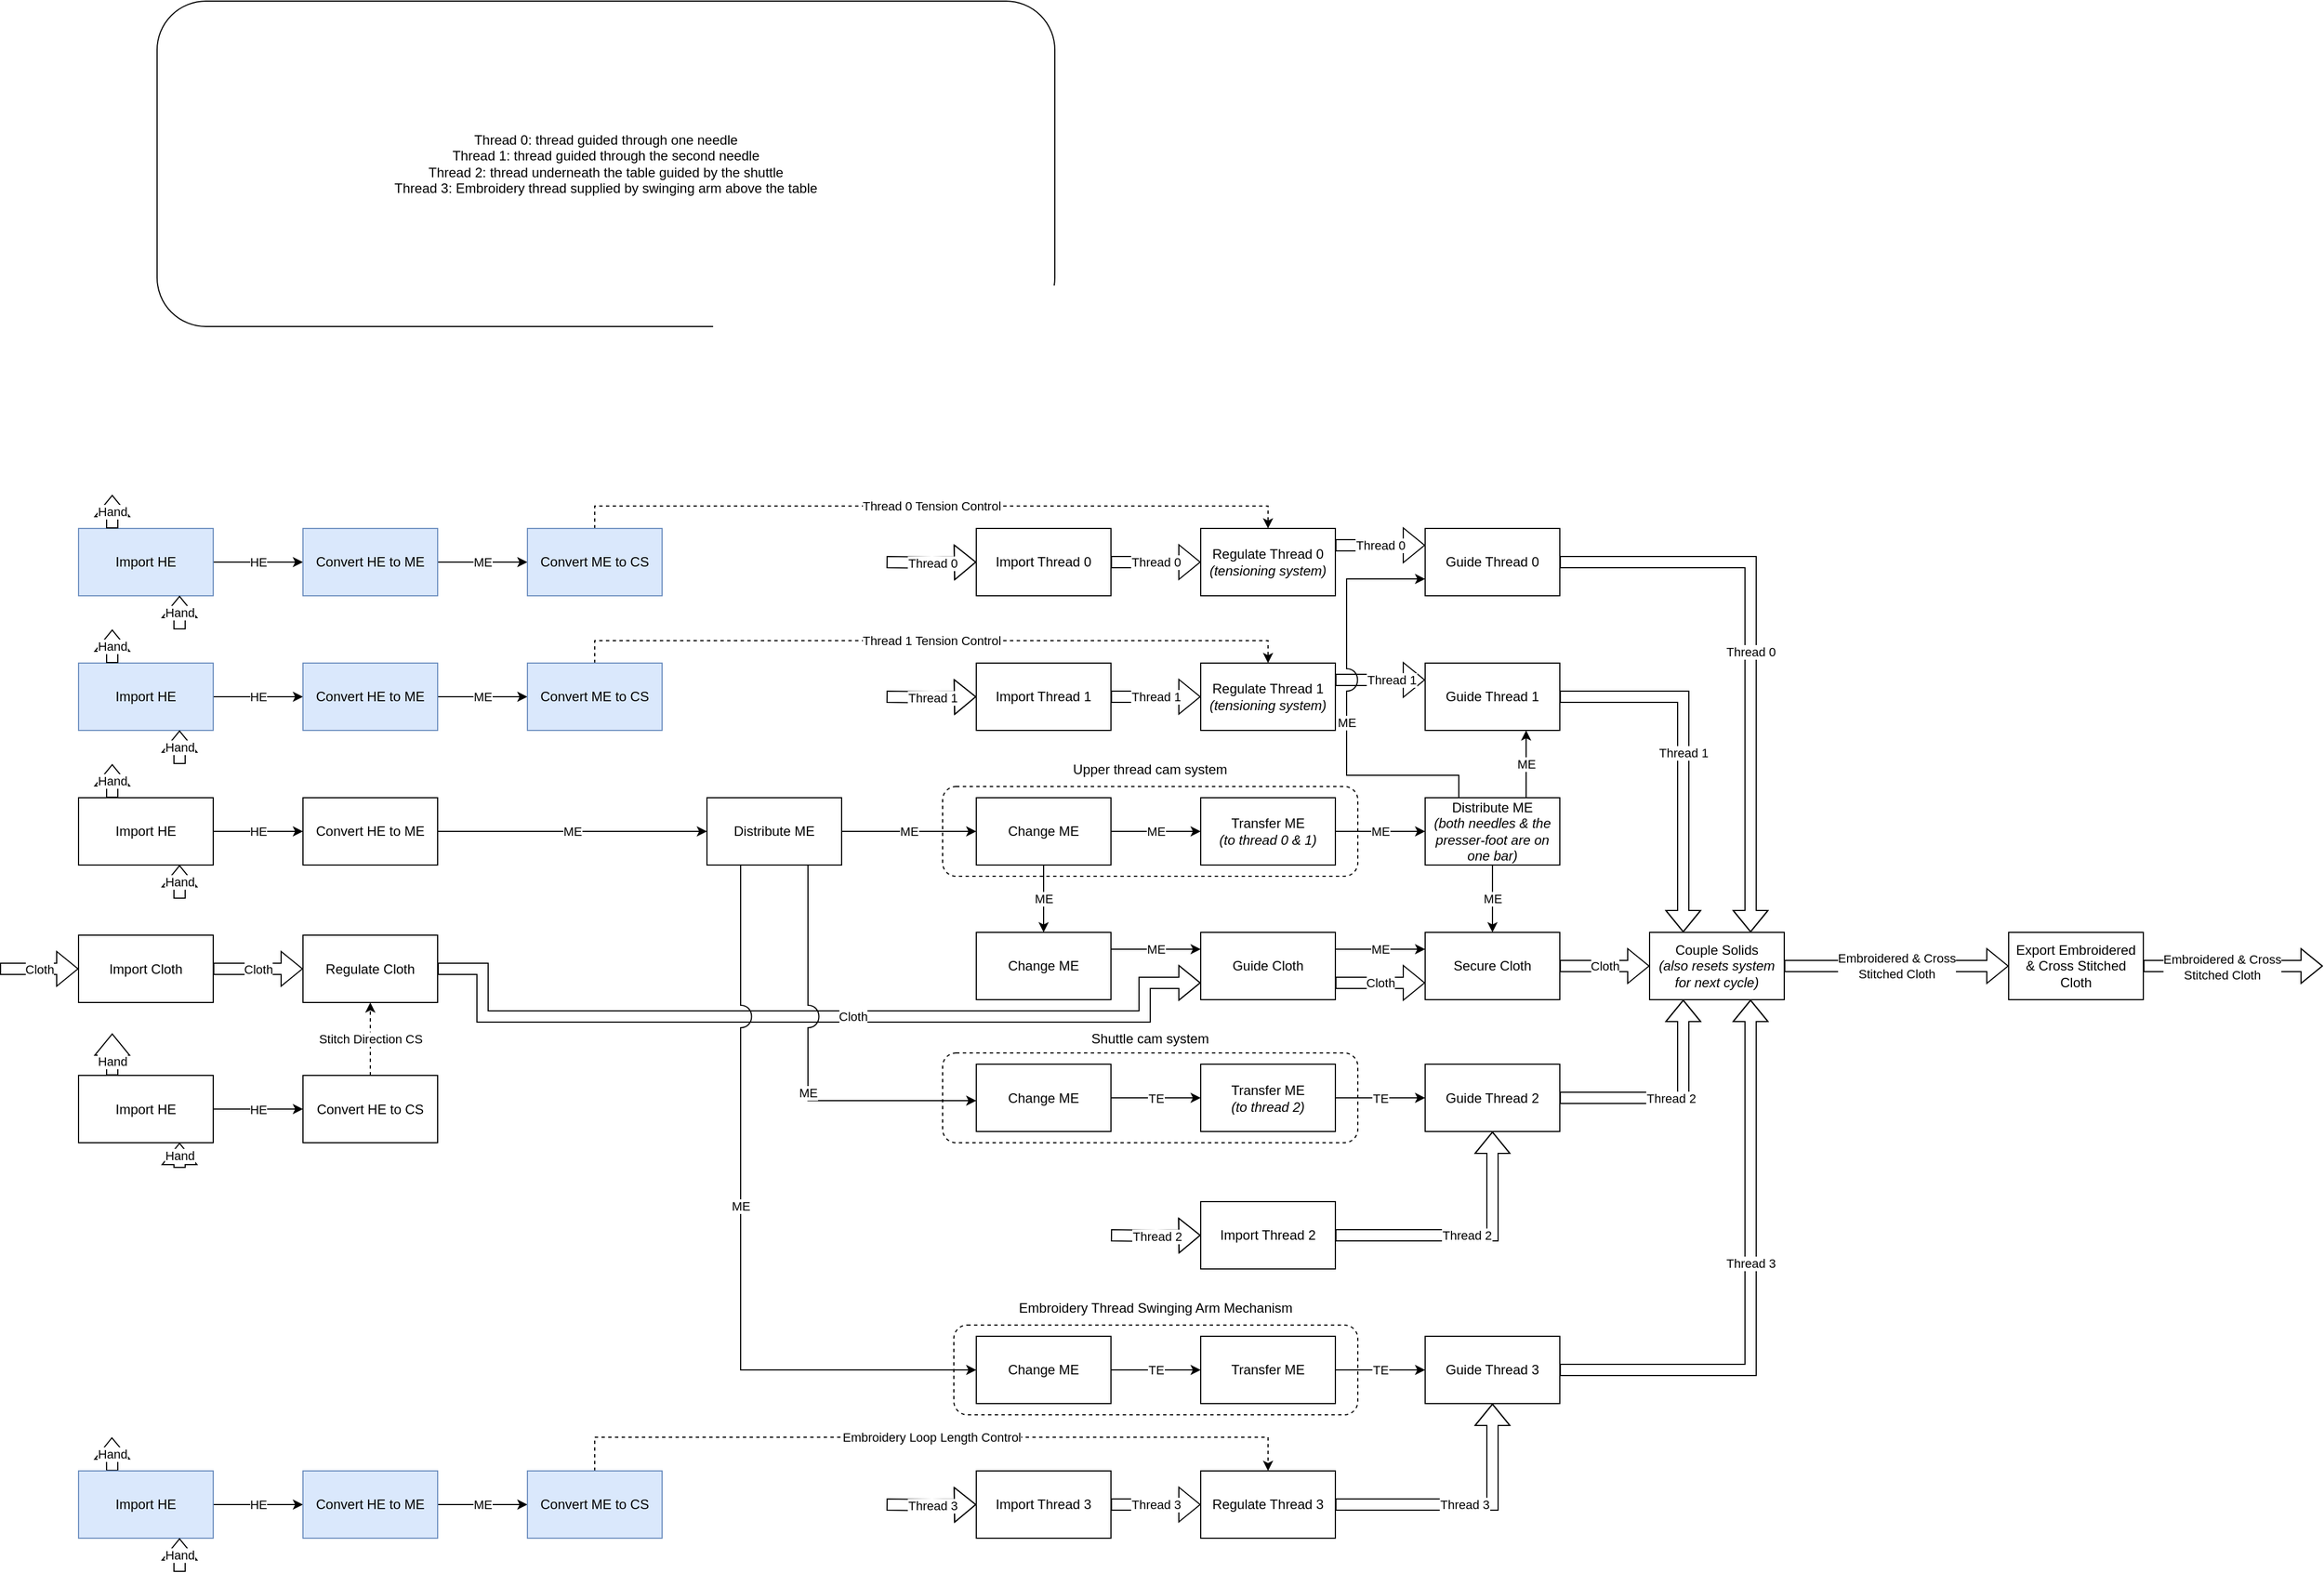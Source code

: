 <mxfile version="20.8.16" type="device"><diagram id="EoENUq4wrzYooiTneL-j" name="Page-1"><mxGraphModel dx="1295" dy="1618" grid="1" gridSize="10" guides="1" tooltips="1" connect="1" arrows="1" fold="1" page="1" pageScale="1" pageWidth="1100" pageHeight="850" math="0" shadow="0"><root><mxCell id="0"/><mxCell id="1" parent="0"/><mxCell id="uQDp82tyfp8H7mD4f5vI-2" value="" style="rounded=1;whiteSpace=wrap;html=1;dashed=1;" parent="1" vertex="1"><mxGeometry x="860" y="740" width="360" height="80" as="geometry"/></mxCell><mxCell id="8rR8_H1PTbxgx_ZoCRub-2" value="" style="rounded=1;whiteSpace=wrap;html=1;dashed=1;" parent="1" vertex="1"><mxGeometry x="850" y="260" width="370" height="80" as="geometry"/></mxCell><mxCell id="8rR8_H1PTbxgx_ZoCRub-3" value="" style="rounded=1;whiteSpace=wrap;html=1;dashed=1;" parent="1" vertex="1"><mxGeometry x="850" y="497.5" width="370" height="80" as="geometry"/></mxCell><mxCell id="8rR8_H1PTbxgx_ZoCRub-4" value="Thread 2" style="edgeStyle=orthogonalEdgeStyle;rounded=0;orthogonalLoop=1;jettySize=auto;html=1;exitX=1;exitY=0.5;exitDx=0;exitDy=0;entryX=0.5;entryY=1;entryDx=0;entryDy=0;shape=flexArrow;" parent="1" source="8rR8_H1PTbxgx_ZoCRub-5" target="8rR8_H1PTbxgx_ZoCRub-46" edge="1"><mxGeometry x="0.006" relative="1" as="geometry"><Array as="points"><mxPoint x="1340" y="660"/></Array><mxPoint as="offset"/></mxGeometry></mxCell><mxCell id="8rR8_H1PTbxgx_ZoCRub-5" value="Import Thread 2" style="rounded=0;whiteSpace=wrap;html=1;" parent="1" vertex="1"><mxGeometry x="1080" y="630" width="120" height="60" as="geometry"/></mxCell><mxCell id="8rR8_H1PTbxgx_ZoCRub-7" value="Import Thread 3" style="rounded=0;whiteSpace=wrap;html=1;" parent="1" vertex="1"><mxGeometry x="880" y="870" width="120" height="60" as="geometry"/></mxCell><mxCell id="8rR8_H1PTbxgx_ZoCRub-8" value="Import Cloth" style="rounded=0;whiteSpace=wrap;html=1;" parent="1" vertex="1"><mxGeometry x="80" y="392.5" width="120" height="60" as="geometry"/></mxCell><mxCell id="8rR8_H1PTbxgx_ZoCRub-9" value="HE" style="edgeStyle=orthogonalEdgeStyle;rounded=0;orthogonalLoop=1;jettySize=auto;html=1;exitX=1;exitY=0.5;exitDx=0;exitDy=0;entryX=0;entryY=0.5;entryDx=0;entryDy=0;" parent="1" source="8rR8_H1PTbxgx_ZoCRub-10" target="8rR8_H1PTbxgx_ZoCRub-12" edge="1"><mxGeometry relative="1" as="geometry"/></mxCell><mxCell id="8rR8_H1PTbxgx_ZoCRub-10" value="Import HE" style="rounded=0;whiteSpace=wrap;html=1;" parent="1" vertex="1"><mxGeometry x="80" y="270" width="120" height="60" as="geometry"/></mxCell><mxCell id="8rR8_H1PTbxgx_ZoCRub-11" value="ME" style="edgeStyle=orthogonalEdgeStyle;rounded=0;orthogonalLoop=1;jettySize=auto;html=1;" parent="1" source="8rR8_H1PTbxgx_ZoCRub-12" target="8rR8_H1PTbxgx_ZoCRub-16" edge="1"><mxGeometry relative="1" as="geometry"/></mxCell><mxCell id="8rR8_H1PTbxgx_ZoCRub-12" value="Convert HE to ME" style="rounded=0;whiteSpace=wrap;html=1;" parent="1" vertex="1"><mxGeometry x="280" y="270" width="120" height="60" as="geometry"/></mxCell><mxCell id="8rR8_H1PTbxgx_ZoCRub-13" value="ME" style="edgeStyle=orthogonalEdgeStyle;rounded=0;orthogonalLoop=1;jettySize=auto;html=1;" parent="1" source="8rR8_H1PTbxgx_ZoCRub-16" target="8rR8_H1PTbxgx_ZoCRub-19" edge="1"><mxGeometry relative="1" as="geometry"/></mxCell><mxCell id="8rR8_H1PTbxgx_ZoCRub-16" value="Distribute ME" style="rounded=0;whiteSpace=wrap;html=1;" parent="1" vertex="1"><mxGeometry x="640" y="270" width="120" height="60" as="geometry"/></mxCell><mxCell id="8rR8_H1PTbxgx_ZoCRub-18" value="ME" style="edgeStyle=orthogonalEdgeStyle;rounded=0;orthogonalLoop=1;jettySize=auto;html=1;exitX=0.5;exitY=1;exitDx=0;exitDy=0;entryX=0.5;entryY=0;entryDx=0;entryDy=0;" parent="1" source="8rR8_H1PTbxgx_ZoCRub-19" target="8rR8_H1PTbxgx_ZoCRub-48" edge="1"><mxGeometry relative="1" as="geometry"/></mxCell><mxCell id="8rR8_H1PTbxgx_ZoCRub-19" value="Change ME" style="rounded=0;whiteSpace=wrap;html=1;" parent="1" vertex="1"><mxGeometry x="880" y="270" width="120" height="60" as="geometry"/></mxCell><mxCell id="8rR8_H1PTbxgx_ZoCRub-20" value="ME" style="edgeStyle=orthogonalEdgeStyle;rounded=0;orthogonalLoop=1;jettySize=auto;html=1;exitX=1;exitY=0.5;exitDx=0;exitDy=0;" parent="1" source="8rR8_H1PTbxgx_ZoCRub-19" target="8rR8_H1PTbxgx_ZoCRub-23" edge="1"><mxGeometry relative="1" as="geometry"><mxPoint x="1000" y="300" as="sourcePoint"/></mxGeometry></mxCell><mxCell id="8rR8_H1PTbxgx_ZoCRub-22" value="Upper thread cam system" style="text;html=1;strokeColor=none;fillColor=none;align=center;verticalAlign=middle;whiteSpace=wrap;rounded=0;" parent="1" vertex="1"><mxGeometry x="870" y="230" width="330" height="30" as="geometry"/></mxCell><mxCell id="HKwDFXNQwmAZuAPJObhY-2" value="ME" style="edgeStyle=orthogonalEdgeStyle;rounded=0;orthogonalLoop=1;jettySize=auto;html=1;exitX=1;exitY=0.5;exitDx=0;exitDy=0;entryX=0;entryY=0.5;entryDx=0;entryDy=0;" parent="1" source="8rR8_H1PTbxgx_ZoCRub-23" target="HKwDFXNQwmAZuAPJObhY-1" edge="1"><mxGeometry relative="1" as="geometry"/></mxCell><mxCell id="8rR8_H1PTbxgx_ZoCRub-23" value="Transfer ME&lt;br&gt;&lt;i&gt;(to thread 0 &amp;amp; 1)&lt;/i&gt;" style="rounded=0;whiteSpace=wrap;html=1;" parent="1" vertex="1"><mxGeometry x="1080" y="270" width="120" height="60" as="geometry"/></mxCell><mxCell id="8rR8_H1PTbxgx_ZoCRub-24" value="Regulate Thread 1&lt;br&gt;&lt;i&gt;(tensioning system)&lt;/i&gt;" style="rounded=0;whiteSpace=wrap;html=1;" parent="1" vertex="1"><mxGeometry x="1080" y="150" width="120" height="60" as="geometry"/></mxCell><mxCell id="8rR8_H1PTbxgx_ZoCRub-25" value="&lt;span style=&quot;color: rgb(0, 0, 0); font-family: Helvetica; font-size: 11px; font-style: normal; font-variant-ligatures: normal; font-variant-caps: normal; font-weight: 400; letter-spacing: normal; orphans: 2; text-align: center; text-indent: 0px; text-transform: none; widows: 2; word-spacing: 0px; -webkit-text-stroke-width: 0px; background-color: rgb(255, 255, 255); text-decoration-thickness: initial; text-decoration-style: initial; text-decoration-color: initial; float: none; display: inline !important;&quot;&gt;Thread 1&lt;/span&gt;" style="edgeStyle=orthogonalEdgeStyle;shape=flexArrow;rounded=0;orthogonalLoop=1;jettySize=auto;html=1;exitX=1;exitY=0.5;exitDx=0;exitDy=0;" parent="1" source="8rR8_H1PTbxgx_ZoCRub-28" target="8rR8_H1PTbxgx_ZoCRub-24" edge="1"><mxGeometry relative="1" as="geometry"><mxPoint as="offset"/><mxPoint x="1200" y="180" as="sourcePoint"/></mxGeometry></mxCell><mxCell id="8rR8_H1PTbxgx_ZoCRub-28" value="Import Thread 1" style="rounded=0;whiteSpace=wrap;html=1;" parent="1" vertex="1"><mxGeometry x="880" y="150" width="120" height="60" as="geometry"/></mxCell><mxCell id="8rR8_H1PTbxgx_ZoCRub-32" value="Hand" style="shape=flexArrow;endArrow=classic;html=1;rounded=0;entryX=0.75;entryY=1;entryDx=0;entryDy=0;" parent="1" target="8rR8_H1PTbxgx_ZoCRub-10" edge="1"><mxGeometry width="50" height="50" relative="1" as="geometry"><mxPoint x="170" y="360" as="sourcePoint"/><mxPoint x="160" y="410" as="targetPoint"/></mxGeometry></mxCell><mxCell id="8rR8_H1PTbxgx_ZoCRub-33" value="Hand" style="shape=flexArrow;endArrow=classic;html=1;rounded=0;exitX=0.25;exitY=0;exitDx=0;exitDy=0;" parent="1" source="8rR8_H1PTbxgx_ZoCRub-10" edge="1"><mxGeometry width="50" height="50" relative="1" as="geometry"><mxPoint x="130" y="230" as="sourcePoint"/><mxPoint x="110" y="240" as="targetPoint"/></mxGeometry></mxCell><mxCell id="8rR8_H1PTbxgx_ZoCRub-36" value="Thread 1 Tension Control" style="endArrow=classic;html=1;rounded=0;entryX=0.5;entryY=0;entryDx=0;entryDy=0;dashed=1;exitX=0.5;exitY=0;exitDx=0;exitDy=0;" parent="1" source="IVZGtvMJ-v_gxywqJYMV-8" target="8rR8_H1PTbxgx_ZoCRub-24" edge="1"><mxGeometry width="50" height="50" relative="1" as="geometry"><mxPoint x="840" y="130" as="sourcePoint"/><mxPoint x="790" y="90" as="targetPoint"/><Array as="points"><mxPoint x="540" y="130"/><mxPoint x="1140" y="130"/></Array></mxGeometry></mxCell><mxCell id="8rR8_H1PTbxgx_ZoCRub-39" value="Change ME" style="rounded=0;whiteSpace=wrap;html=1;" parent="1" vertex="1"><mxGeometry x="880" y="507.5" width="120" height="60" as="geometry"/></mxCell><mxCell id="8rR8_H1PTbxgx_ZoCRub-40" value="TE" style="edgeStyle=orthogonalEdgeStyle;rounded=0;orthogonalLoop=1;jettySize=auto;html=1;exitX=1;exitY=0.5;exitDx=0;exitDy=0;" parent="1" source="8rR8_H1PTbxgx_ZoCRub-39" target="8rR8_H1PTbxgx_ZoCRub-43" edge="1"><mxGeometry relative="1" as="geometry"><mxPoint x="1000" y="540" as="sourcePoint"/></mxGeometry></mxCell><mxCell id="8rR8_H1PTbxgx_ZoCRub-42" value="TE" style="edgeStyle=orthogonalEdgeStyle;rounded=0;orthogonalLoop=1;jettySize=auto;html=1;exitX=1;exitY=0.5;exitDx=0;exitDy=0;entryX=0;entryY=0.5;entryDx=0;entryDy=0;" parent="1" source="8rR8_H1PTbxgx_ZoCRub-43" target="8rR8_H1PTbxgx_ZoCRub-46" edge="1"><mxGeometry relative="1" as="geometry"/></mxCell><mxCell id="8rR8_H1PTbxgx_ZoCRub-43" value="Transfer ME&lt;br&gt;&lt;i&gt;(to thread 2)&lt;/i&gt;" style="rounded=0;whiteSpace=wrap;html=1;" parent="1" vertex="1"><mxGeometry x="1080" y="507.5" width="120" height="60" as="geometry"/></mxCell><mxCell id="8rR8_H1PTbxgx_ZoCRub-44" value="Shuttle cam system" style="text;html=1;strokeColor=none;fillColor=none;align=center;verticalAlign=middle;whiteSpace=wrap;rounded=0;" parent="1" vertex="1"><mxGeometry x="870" y="470" width="330" height="30" as="geometry"/></mxCell><mxCell id="8rR8_H1PTbxgx_ZoCRub-45" value="Thread 2" style="edgeStyle=orthogonalEdgeStyle;shape=flexArrow;rounded=0;orthogonalLoop=1;jettySize=auto;html=1;entryX=0.25;entryY=1;entryDx=0;entryDy=0;exitX=1;exitY=0.5;exitDx=0;exitDy=0;" parent="1" source="8rR8_H1PTbxgx_ZoCRub-46" target="8rR8_H1PTbxgx_ZoCRub-71" edge="1"><mxGeometry relative="1" as="geometry"><mxPoint x="1510" y="510" as="sourcePoint"/></mxGeometry></mxCell><mxCell id="8rR8_H1PTbxgx_ZoCRub-46" value="Guide Thread 2" style="rounded=0;whiteSpace=wrap;html=1;" parent="1" vertex="1"><mxGeometry x="1280" y="507.5" width="120" height="60" as="geometry"/></mxCell><mxCell id="8rR8_H1PTbxgx_ZoCRub-48" value="Change ME" style="rounded=0;whiteSpace=wrap;html=1;" parent="1" vertex="1"><mxGeometry x="880" y="390" width="120" height="60" as="geometry"/></mxCell><mxCell id="8rR8_H1PTbxgx_ZoCRub-49" value="ME" style="edgeStyle=orthogonalEdgeStyle;rounded=0;orthogonalLoop=1;jettySize=auto;html=1;exitX=1;exitY=0.25;exitDx=0;exitDy=0;entryX=0;entryY=0.25;entryDx=0;entryDy=0;" parent="1" source="8rR8_H1PTbxgx_ZoCRub-48" target="8rR8_H1PTbxgx_ZoCRub-53" edge="1"><mxGeometry relative="1" as="geometry"><mxPoint x="1000" y="405" as="sourcePoint"/></mxGeometry></mxCell><mxCell id="8rR8_H1PTbxgx_ZoCRub-51" value="ME" style="edgeStyle=orthogonalEdgeStyle;rounded=0;orthogonalLoop=1;jettySize=auto;html=1;exitX=1;exitY=0.25;exitDx=0;exitDy=0;entryX=0;entryY=0.25;entryDx=0;entryDy=0;" parent="1" source="8rR8_H1PTbxgx_ZoCRub-53" target="8rR8_H1PTbxgx_ZoCRub-55" edge="1"><mxGeometry relative="1" as="geometry"/></mxCell><mxCell id="8rR8_H1PTbxgx_ZoCRub-52" value="Cloth" style="edgeStyle=orthogonalEdgeStyle;rounded=0;orthogonalLoop=1;jettySize=auto;html=1;exitX=1;exitY=0.75;exitDx=0;exitDy=0;entryX=0;entryY=0.75;entryDx=0;entryDy=0;shape=flexArrow;" parent="1" source="8rR8_H1PTbxgx_ZoCRub-53" target="8rR8_H1PTbxgx_ZoCRub-55" edge="1"><mxGeometry relative="1" as="geometry"/></mxCell><mxCell id="8rR8_H1PTbxgx_ZoCRub-53" value="Guide Cloth" style="rounded=0;whiteSpace=wrap;html=1;" parent="1" vertex="1"><mxGeometry x="1080" y="390" width="120" height="60" as="geometry"/></mxCell><mxCell id="8rR8_H1PTbxgx_ZoCRub-54" value="Cloth" style="edgeStyle=orthogonalEdgeStyle;shape=flexArrow;rounded=0;orthogonalLoop=1;jettySize=auto;html=1;exitX=1;exitY=0.5;exitDx=0;exitDy=0;entryX=0;entryY=0.5;entryDx=0;entryDy=0;" parent="1" source="8rR8_H1PTbxgx_ZoCRub-55" target="8rR8_H1PTbxgx_ZoCRub-71" edge="1"><mxGeometry relative="1" as="geometry"/></mxCell><mxCell id="8rR8_H1PTbxgx_ZoCRub-55" value="Secure Cloth" style="rounded=0;whiteSpace=wrap;html=1;" parent="1" vertex="1"><mxGeometry x="1280" y="390" width="120" height="60" as="geometry"/></mxCell><mxCell id="8rR8_H1PTbxgx_ZoCRub-56" value="Cloth" style="shape=flexArrow;endArrow=classic;html=1;rounded=0;exitX=1;exitY=0.5;exitDx=0;exitDy=0;entryX=0;entryY=0.5;entryDx=0;entryDy=0;" parent="1" source="8rR8_H1PTbxgx_ZoCRub-8" target="8rR8_H1PTbxgx_ZoCRub-80" edge="1"><mxGeometry width="50" height="50" relative="1" as="geometry"><mxPoint x="1040" y="407.5" as="sourcePoint"/><mxPoint x="1140" y="407.5" as="targetPoint"/><Array as="points"/></mxGeometry></mxCell><mxCell id="8rR8_H1PTbxgx_ZoCRub-58" value="Change ME" style="rounded=0;whiteSpace=wrap;html=1;" parent="1" vertex="1"><mxGeometry x="880" y="750" width="120" height="60" as="geometry"/></mxCell><mxCell id="8rR8_H1PTbxgx_ZoCRub-59" value="TE" style="edgeStyle=orthogonalEdgeStyle;rounded=0;orthogonalLoop=1;jettySize=auto;html=1;exitX=1;exitY=0.5;exitDx=0;exitDy=0;entryX=0;entryY=0.5;entryDx=0;entryDy=0;" parent="1" source="8rR8_H1PTbxgx_ZoCRub-58" target="8rR8_H1PTbxgx_ZoCRub-62" edge="1"><mxGeometry relative="1" as="geometry"><mxPoint x="1000" y="780" as="sourcePoint"/></mxGeometry></mxCell><mxCell id="8rR8_H1PTbxgx_ZoCRub-61" value="TE" style="edgeStyle=orthogonalEdgeStyle;rounded=0;orthogonalLoop=1;jettySize=auto;html=1;exitX=1;exitY=0.5;exitDx=0;exitDy=0;entryX=0;entryY=0.5;entryDx=0;entryDy=0;" parent="1" source="8rR8_H1PTbxgx_ZoCRub-62" target="HKwDFXNQwmAZuAPJObhY-9" edge="1"><mxGeometry relative="1" as="geometry"><mxPoint x="1270" y="780" as="targetPoint"/></mxGeometry></mxCell><mxCell id="8rR8_H1PTbxgx_ZoCRub-62" value="Transfer ME" style="rounded=0;whiteSpace=wrap;html=1;" parent="1" vertex="1"><mxGeometry x="1080" y="750" width="120" height="60" as="geometry"/></mxCell><mxCell id="8rR8_H1PTbxgx_ZoCRub-63" value="Thread 3" style="edgeStyle=orthogonalEdgeStyle;shape=flexArrow;rounded=0;orthogonalLoop=1;jettySize=auto;html=1;exitX=1;exitY=0.5;exitDx=0;exitDy=0;entryX=0.75;entryY=1;entryDx=0;entryDy=0;" parent="1" source="HKwDFXNQwmAZuAPJObhY-9" target="8rR8_H1PTbxgx_ZoCRub-71" edge="1"><mxGeometry x="0.062" relative="1" as="geometry"><Array as="points"><mxPoint x="1570" y="780"/></Array><mxPoint as="offset"/><mxPoint x="1600" y="780.0" as="sourcePoint"/></mxGeometry></mxCell><mxCell id="8rR8_H1PTbxgx_ZoCRub-65" value="&lt;span style=&quot;color: rgb(0, 0, 0); font-family: Helvetica; font-size: 11px; font-style: normal; font-variant-ligatures: normal; font-variant-caps: normal; font-weight: 400; letter-spacing: normal; orphans: 2; text-align: center; text-indent: 0px; text-transform: none; widows: 2; word-spacing: 0px; -webkit-text-stroke-width: 0px; background-color: rgb(255, 255, 255); text-decoration-thickness: initial; text-decoration-style: initial; text-decoration-color: initial; float: none; display: inline !important;&quot;&gt;Thread 3&lt;/span&gt;" style="edgeStyle=orthogonalEdgeStyle;shape=flexArrow;rounded=0;orthogonalLoop=1;jettySize=auto;html=1;exitX=1;exitY=0.5;exitDx=0;exitDy=0;entryX=0;entryY=0.5;entryDx=0;entryDy=0;" parent="1" source="8rR8_H1PTbxgx_ZoCRub-7" target="8rR8_H1PTbxgx_ZoCRub-68" edge="1"><mxGeometry relative="1" as="geometry"><mxPoint as="offset"/><mxPoint x="1000" y="900" as="sourcePoint"/></mxGeometry></mxCell><mxCell id="8rR8_H1PTbxgx_ZoCRub-67" value="Thread 3" style="edgeStyle=orthogonalEdgeStyle;shape=flexArrow;rounded=0;orthogonalLoop=1;jettySize=auto;html=1;exitX=1;exitY=0.5;exitDx=0;exitDy=0;entryX=0.5;entryY=1;entryDx=0;entryDy=0;" parent="1" source="8rR8_H1PTbxgx_ZoCRub-68" target="HKwDFXNQwmAZuAPJObhY-9" edge="1"><mxGeometry relative="1" as="geometry"/></mxCell><mxCell id="8rR8_H1PTbxgx_ZoCRub-68" value="Regulate Thread 3" style="rounded=0;whiteSpace=wrap;html=1;" parent="1" vertex="1"><mxGeometry x="1080" y="870" width="120" height="60" as="geometry"/></mxCell><mxCell id="8rR8_H1PTbxgx_ZoCRub-69" value="Embroidery Loop Length Control" style="endArrow=classic;html=1;rounded=0;entryX=0.5;entryY=0;entryDx=0;entryDy=0;dashed=1;exitX=0.5;exitY=0;exitDx=0;exitDy=0;" parent="1" source="IVZGtvMJ-v_gxywqJYMV-20" target="8rR8_H1PTbxgx_ZoCRub-68" edge="1"><mxGeometry width="50" height="50" relative="1" as="geometry"><mxPoint x="640" y="960" as="sourcePoint"/><mxPoint x="1140" y="960" as="targetPoint"/><Array as="points"><mxPoint x="540" y="840"/><mxPoint x="1140" y="840"/></Array></mxGeometry></mxCell><mxCell id="8rR8_H1PTbxgx_ZoCRub-70" value="Embroidered &amp;amp; Cross&lt;br&gt;Stitched Cloth" style="edgeStyle=orthogonalEdgeStyle;shape=flexArrow;rounded=0;orthogonalLoop=1;jettySize=auto;html=1;exitX=1;exitY=0.5;exitDx=0;exitDy=0;entryX=0;entryY=0.5;entryDx=0;entryDy=0;" parent="1" source="8rR8_H1PTbxgx_ZoCRub-71" target="8rR8_H1PTbxgx_ZoCRub-74" edge="1"><mxGeometry relative="1" as="geometry"/></mxCell><mxCell id="8rR8_H1PTbxgx_ZoCRub-71" value="Couple Solids&lt;br&gt;&lt;i&gt;(also resets system for next cycle)&lt;/i&gt;" style="rounded=0;whiteSpace=wrap;html=1;" parent="1" vertex="1"><mxGeometry x="1480" y="390" width="120" height="60" as="geometry"/></mxCell><mxCell id="8rR8_H1PTbxgx_ZoCRub-72" style="edgeStyle=orthogonalEdgeStyle;shape=flexArrow;rounded=0;orthogonalLoop=1;jettySize=auto;html=1;exitX=1;exitY=0.5;exitDx=0;exitDy=0;" parent="1" source="8rR8_H1PTbxgx_ZoCRub-74" edge="1"><mxGeometry relative="1" as="geometry"><mxPoint x="2080" y="420" as="targetPoint"/></mxGeometry></mxCell><mxCell id="8rR8_H1PTbxgx_ZoCRub-73" value="Embroidered &amp;amp; Cross&lt;br&gt;Stitched Cloth" style="edgeLabel;html=1;align=center;verticalAlign=middle;resizable=0;points=[];" parent="8rR8_H1PTbxgx_ZoCRub-72" vertex="1" connectable="0"><mxGeometry x="0.237" relative="1" as="geometry"><mxPoint x="-29" as="offset"/></mxGeometry></mxCell><mxCell id="8rR8_H1PTbxgx_ZoCRub-74" value="Export Embroidered &amp;amp; Cross Stitched Cloth" style="rounded=0;whiteSpace=wrap;html=1;" parent="1" vertex="1"><mxGeometry x="1800" y="390" width="120" height="60" as="geometry"/></mxCell><mxCell id="8rR8_H1PTbxgx_ZoCRub-75" value="Import HE" style="rounded=0;whiteSpace=wrap;html=1;" parent="1" vertex="1"><mxGeometry x="80" y="517.5" width="120" height="60" as="geometry"/></mxCell><mxCell id="8rR8_H1PTbxgx_ZoCRub-76" value="Hand" style="shape=flexArrow;endArrow=classic;html=1;rounded=0;entryX=0.75;entryY=1;entryDx=0;entryDy=0;" parent="1" target="8rR8_H1PTbxgx_ZoCRub-75" edge="1"><mxGeometry width="50" height="50" relative="1" as="geometry"><mxPoint x="170" y="600" as="sourcePoint"/><mxPoint x="100" y="715" as="targetPoint"/></mxGeometry></mxCell><mxCell id="8rR8_H1PTbxgx_ZoCRub-77" value="Hand" style="shape=flexArrow;endArrow=classic;html=1;rounded=0;exitX=0.25;exitY=0;exitDx=0;exitDy=0;" parent="1" source="8rR8_H1PTbxgx_ZoCRub-75" edge="1"><mxGeometry x="-0.333" width="50" height="50" relative="1" as="geometry"><mxPoint x="134.74" y="640" as="sourcePoint"/><mxPoint x="110" y="480" as="targetPoint"/><mxPoint as="offset"/></mxGeometry></mxCell><mxCell id="8rR8_H1PTbxgx_ZoCRub-78" value="HE" style="endArrow=classic;html=1;rounded=0;entryX=0;entryY=0.5;entryDx=0;entryDy=0;exitX=1;exitY=0.5;exitDx=0;exitDy=0;" parent="1" source="8rR8_H1PTbxgx_ZoCRub-75" target="WXKBebsMSn3206nLTxmz-1" edge="1"><mxGeometry width="50" height="50" relative="1" as="geometry"><mxPoint x="220" y="715" as="sourcePoint"/><mxPoint x="300" y="605" as="targetPoint"/><Array as="points"/></mxGeometry></mxCell><mxCell id="8rR8_H1PTbxgx_ZoCRub-79" value="Cloth" style="edgeStyle=orthogonalEdgeStyle;shape=flexArrow;rounded=0;orthogonalLoop=1;jettySize=auto;html=1;exitX=1;exitY=0.5;exitDx=0;exitDy=0;entryX=0;entryY=0.75;entryDx=0;entryDy=0;" parent="1" source="8rR8_H1PTbxgx_ZoCRub-80" target="8rR8_H1PTbxgx_ZoCRub-53" edge="1"><mxGeometry x="0.096" relative="1" as="geometry"><mxPoint x="880" y="465" as="targetPoint"/><Array as="points"><mxPoint x="440" y="422"/><mxPoint x="440" y="465"/><mxPoint x="1030" y="465"/><mxPoint x="1030" y="435"/></Array><mxPoint as="offset"/></mxGeometry></mxCell><mxCell id="8rR8_H1PTbxgx_ZoCRub-80" value="Regulate Cloth" style="rounded=0;whiteSpace=wrap;html=1;" parent="1" vertex="1"><mxGeometry x="280" y="392.5" width="120" height="60" as="geometry"/></mxCell><mxCell id="8rR8_H1PTbxgx_ZoCRub-83" value="Regulate Thread 0&lt;br&gt;&lt;i&gt;(tensioning system)&lt;/i&gt;" style="rounded=0;whiteSpace=wrap;html=1;" parent="1" vertex="1"><mxGeometry x="1080" y="30" width="120" height="60" as="geometry"/></mxCell><mxCell id="8rR8_H1PTbxgx_ZoCRub-84" value="&lt;span style=&quot;color: rgb(0, 0, 0); font-family: Helvetica; font-size: 11px; font-style: normal; font-variant-ligatures: normal; font-variant-caps: normal; font-weight: 400; letter-spacing: normal; orphans: 2; text-align: center; text-indent: 0px; text-transform: none; widows: 2; word-spacing: 0px; -webkit-text-stroke-width: 0px; background-color: rgb(255, 255, 255); text-decoration-thickness: initial; text-decoration-style: initial; text-decoration-color: initial; float: none; display: inline !important;&quot;&gt;Thread 0&lt;/span&gt;" style="edgeStyle=orthogonalEdgeStyle;shape=flexArrow;rounded=0;orthogonalLoop=1;jettySize=auto;html=1;exitX=1;exitY=0.5;exitDx=0;exitDy=0;entryX=0;entryY=0.5;entryDx=0;entryDy=0;" parent="1" source="8rR8_H1PTbxgx_ZoCRub-87" target="8rR8_H1PTbxgx_ZoCRub-83" edge="1"><mxGeometry relative="1" as="geometry"><mxPoint as="offset"/><mxPoint x="1200" y="60" as="sourcePoint"/><mxPoint x="1270" y="60" as="targetPoint"/></mxGeometry></mxCell><mxCell id="8rR8_H1PTbxgx_ZoCRub-87" value="Import Thread 0" style="rounded=0;whiteSpace=wrap;html=1;" parent="1" vertex="1"><mxGeometry x="880" y="30" width="120" height="60" as="geometry"/></mxCell><mxCell id="8rR8_H1PTbxgx_ZoCRub-88" value="Thread 0" style="edgeStyle=orthogonalEdgeStyle;shape=flexArrow;rounded=0;orthogonalLoop=1;jettySize=auto;html=1;exitX=1;exitY=0.25;exitDx=0;exitDy=0;entryX=0;entryY=0.25;entryDx=0;entryDy=0;" parent="1" source="8rR8_H1PTbxgx_ZoCRub-83" target="HKwDFXNQwmAZuAPJObhY-6" edge="1"><mxGeometry relative="1" as="geometry"><mxPoint x="1020" y="20" as="sourcePoint"/><mxPoint x="1230" y="-80" as="targetPoint"/><Array as="points"/><mxPoint as="offset"/></mxGeometry></mxCell><mxCell id="8rR8_H1PTbxgx_ZoCRub-89" value="Thread 0 Tension Control" style="endArrow=classic;html=1;rounded=0;entryX=0.5;entryY=0;entryDx=0;entryDy=0;dashed=1;exitX=0.5;exitY=0;exitDx=0;exitDy=0;" parent="1" source="IVZGtvMJ-v_gxywqJYMV-17" target="8rR8_H1PTbxgx_ZoCRub-83" edge="1"><mxGeometry width="50" height="50" relative="1" as="geometry"><mxPoint x="840" y="10" as="sourcePoint"/><mxPoint x="790" y="-30" as="targetPoint"/><Array as="points"><mxPoint x="540" y="10"/><mxPoint x="1140" y="10"/></Array></mxGeometry></mxCell><mxCell id="8rR8_H1PTbxgx_ZoCRub-35" value="Thread 1" style="edgeStyle=orthogonalEdgeStyle;shape=flexArrow;rounded=0;orthogonalLoop=1;jettySize=auto;html=1;exitX=1;exitY=0.25;exitDx=0;exitDy=0;entryX=0;entryY=0.25;entryDx=0;entryDy=0;" parent="1" source="8rR8_H1PTbxgx_ZoCRub-24" target="HKwDFXNQwmAZuAPJObhY-5" edge="1"><mxGeometry x="0.25" relative="1" as="geometry"><mxPoint x="1010" y="190" as="sourcePoint"/><mxPoint x="1240" y="165" as="targetPoint"/><Array as="points"/><mxPoint as="offset"/></mxGeometry></mxCell><mxCell id="uQDp82tyfp8H7mD4f5vI-1" value="Thread 0: thread guided through one needle&lt;br&gt;Thread 1: thread guided through the second needle&lt;br&gt;Thread 2: thread underneath the table guided by the shuttle&lt;br&gt;Thread 3: Embroidery thread supplied by swinging arm above the table" style="rounded=1;whiteSpace=wrap;html=1;" parent="1" vertex="1"><mxGeometry x="150" y="-440" width="800" height="290" as="geometry"/></mxCell><mxCell id="uQDp82tyfp8H7mD4f5vI-3" value="Embroidery Thread Swinging Arm Mechanism" style="text;html=1;strokeColor=none;fillColor=none;align=center;verticalAlign=middle;whiteSpace=wrap;rounded=0;" parent="1" vertex="1"><mxGeometry x="880" y="710" width="320" height="30" as="geometry"/></mxCell><mxCell id="HKwDFXNQwmAZuAPJObhY-3" value="ME" style="edgeStyle=orthogonalEdgeStyle;rounded=0;orthogonalLoop=1;jettySize=auto;html=1;exitX=0.25;exitY=0;exitDx=0;exitDy=0;jumpStyle=arc;jumpSize=20;entryX=0;entryY=0.75;entryDx=0;entryDy=0;" parent="1" source="HKwDFXNQwmAZuAPJObhY-1" target="HKwDFXNQwmAZuAPJObhY-6" edge="1"><mxGeometry x="-0.082" relative="1" as="geometry"><mxPoint x="1260" y="210" as="targetPoint"/><Array as="points"><mxPoint x="1310" y="250"/><mxPoint x="1210" y="250"/><mxPoint x="1210" y="75"/></Array><mxPoint as="offset"/></mxGeometry></mxCell><mxCell id="HKwDFXNQwmAZuAPJObhY-4" value="ME" style="edgeStyle=orthogonalEdgeStyle;rounded=0;orthogonalLoop=1;jettySize=auto;html=1;exitX=0.75;exitY=0;exitDx=0;exitDy=0;entryX=0.75;entryY=1;entryDx=0;entryDy=0;" parent="1" source="HKwDFXNQwmAZuAPJObhY-1" target="HKwDFXNQwmAZuAPJObhY-5" edge="1"><mxGeometry relative="1" as="geometry"/></mxCell><mxCell id="rfqU304BaoXh3gTv1C6v-1" value="ME" style="edgeStyle=orthogonalEdgeStyle;rounded=0;orthogonalLoop=1;jettySize=auto;html=1;exitX=0.5;exitY=1;exitDx=0;exitDy=0;entryX=0.5;entryY=0;entryDx=0;entryDy=0;" parent="1" source="HKwDFXNQwmAZuAPJObhY-1" target="8rR8_H1PTbxgx_ZoCRub-55" edge="1"><mxGeometry relative="1" as="geometry"/></mxCell><mxCell id="HKwDFXNQwmAZuAPJObhY-1" value="Distribute ME&lt;br&gt;&lt;i&gt;(both needles &amp;amp; the presser-foot are on one bar)&lt;/i&gt;" style="rounded=0;whiteSpace=wrap;html=1;" parent="1" vertex="1"><mxGeometry x="1280" y="270" width="120" height="60" as="geometry"/></mxCell><mxCell id="HKwDFXNQwmAZuAPJObhY-8" value="Thread 1" style="edgeStyle=orthogonalEdgeStyle;shape=flexArrow;rounded=0;jumpStyle=arc;jumpSize=16;orthogonalLoop=1;jettySize=auto;html=1;exitX=1;exitY=0.5;exitDx=0;exitDy=0;entryX=0.25;entryY=0;entryDx=0;entryDy=0;" parent="1" source="HKwDFXNQwmAZuAPJObhY-5" target="8rR8_H1PTbxgx_ZoCRub-71" edge="1"><mxGeometry relative="1" as="geometry"><mxPoint x="1480" y="180" as="targetPoint"/></mxGeometry></mxCell><mxCell id="HKwDFXNQwmAZuAPJObhY-5" value="Guide Thread 1" style="rounded=0;whiteSpace=wrap;html=1;" parent="1" vertex="1"><mxGeometry x="1280" y="150" width="120" height="60" as="geometry"/></mxCell><mxCell id="HKwDFXNQwmAZuAPJObhY-7" value="Thread 0" style="edgeStyle=orthogonalEdgeStyle;rounded=0;jumpStyle=arc;jumpSize=16;orthogonalLoop=1;jettySize=auto;html=1;exitX=1;exitY=0.5;exitDx=0;exitDy=0;entryX=0.75;entryY=0;entryDx=0;entryDy=0;shape=flexArrow;" parent="1" source="HKwDFXNQwmAZuAPJObhY-6" target="8rR8_H1PTbxgx_ZoCRub-71" edge="1"><mxGeometry relative="1" as="geometry"><mxPoint x="1480" y="60" as="targetPoint"/></mxGeometry></mxCell><mxCell id="HKwDFXNQwmAZuAPJObhY-6" value="Guide Thread 0" style="rounded=0;whiteSpace=wrap;html=1;" parent="1" vertex="1"><mxGeometry x="1280" y="30" width="120" height="60" as="geometry"/></mxCell><mxCell id="HKwDFXNQwmAZuAPJObhY-9" value="Guide Thread 3" style="rounded=0;whiteSpace=wrap;html=1;" parent="1" vertex="1"><mxGeometry x="1280" y="750" width="120" height="60" as="geometry"/></mxCell><mxCell id="8rR8_H1PTbxgx_ZoCRub-15" value="ME" style="edgeStyle=orthogonalEdgeStyle;rounded=0;orthogonalLoop=1;jettySize=auto;html=1;exitX=0.25;exitY=1;exitDx=0;exitDy=0;entryX=0;entryY=0.5;entryDx=0;entryDy=0;jumpStyle=arc;jumpSize=20;" parent="1" source="8rR8_H1PTbxgx_ZoCRub-16" target="8rR8_H1PTbxgx_ZoCRub-58" edge="1"><mxGeometry x="-0.08" relative="1" as="geometry"><mxPoint as="offset"/></mxGeometry></mxCell><mxCell id="8rR8_H1PTbxgx_ZoCRub-14" value="ME" style="edgeStyle=orthogonalEdgeStyle;rounded=0;orthogonalLoop=1;jettySize=auto;html=1;exitX=0.75;exitY=1;exitDx=0;exitDy=0;jumpStyle=arc;jumpSize=20;" parent="1" source="8rR8_H1PTbxgx_ZoCRub-16" target="8rR8_H1PTbxgx_ZoCRub-39" edge="1"><mxGeometry x="0.125" relative="1" as="geometry"><mxPoint x="540" y="390.0" as="targetPoint"/><Array as="points"><mxPoint x="730" y="540"/></Array><mxPoint as="offset"/></mxGeometry></mxCell><mxCell id="IVZGtvMJ-v_gxywqJYMV-1" value="Cloth" style="shape=flexArrow;endArrow=classic;html=1;rounded=0;entryX=0;entryY=0.5;entryDx=0;entryDy=0;" parent="1" target="8rR8_H1PTbxgx_ZoCRub-8" edge="1"><mxGeometry width="50" height="50" relative="1" as="geometry"><mxPoint x="10" y="422.5" as="sourcePoint"/><mxPoint x="290" y="432.5" as="targetPoint"/><Array as="points"/></mxGeometry></mxCell><mxCell id="IVZGtvMJ-v_gxywqJYMV-2" value="Thread 2" style="edgeStyle=orthogonalEdgeStyle;rounded=0;orthogonalLoop=1;jettySize=auto;html=1;entryX=0;entryY=0.5;entryDx=0;entryDy=0;shape=flexArrow;" parent="1" target="8rR8_H1PTbxgx_ZoCRub-5" edge="1"><mxGeometry relative="1" as="geometry"><mxPoint x="1000" y="660" as="sourcePoint"/></mxGeometry></mxCell><mxCell id="IVZGtvMJ-v_gxywqJYMV-3" value="Thread 3" style="edgeStyle=orthogonalEdgeStyle;shape=flexArrow;rounded=0;orthogonalLoop=1;jettySize=auto;html=1;entryX=0;entryY=0.5;entryDx=0;entryDy=0;" parent="1" target="8rR8_H1PTbxgx_ZoCRub-7" edge="1"><mxGeometry relative="1" as="geometry"><mxPoint x="800" y="900" as="sourcePoint"/></mxGeometry></mxCell><mxCell id="IVZGtvMJ-v_gxywqJYMV-9" value="HE" style="edgeStyle=orthogonalEdgeStyle;rounded=0;orthogonalLoop=1;jettySize=auto;html=1;exitX=1;exitY=0.5;exitDx=0;exitDy=0;entryX=0;entryY=0.5;entryDx=0;entryDy=0;" parent="1" source="IVZGtvMJ-v_gxywqJYMV-4" target="IVZGtvMJ-v_gxywqJYMV-7" edge="1"><mxGeometry relative="1" as="geometry"><mxPoint x="260" y="160" as="targetPoint"/></mxGeometry></mxCell><mxCell id="IVZGtvMJ-v_gxywqJYMV-4" value="Import HE" style="rounded=0;whiteSpace=wrap;html=1;fillColor=#dae8fc;strokeColor=#6c8ebf;" parent="1" vertex="1"><mxGeometry x="80" y="150" width="120" height="60" as="geometry"/></mxCell><mxCell id="IVZGtvMJ-v_gxywqJYMV-5" value="Hand" style="edgeStyle=orthogonalEdgeStyle;shape=flexArrow;rounded=0;orthogonalLoop=1;jettySize=auto;html=1;entryX=0.75;entryY=1;entryDx=0;entryDy=0;" parent="1" target="IVZGtvMJ-v_gxywqJYMV-4" edge="1"><mxGeometry relative="1" as="geometry"><mxPoint x="170" y="240" as="sourcePoint"/></mxGeometry></mxCell><mxCell id="IVZGtvMJ-v_gxywqJYMV-6" value="Hand" style="edgeStyle=orthogonalEdgeStyle;shape=flexArrow;rounded=0;orthogonalLoop=1;jettySize=auto;html=1;exitX=0.25;exitY=0;exitDx=0;exitDy=0;" parent="1" source="IVZGtvMJ-v_gxywqJYMV-4" edge="1"><mxGeometry relative="1" as="geometry"><mxPoint x="110" y="120" as="targetPoint"/></mxGeometry></mxCell><mxCell id="IVZGtvMJ-v_gxywqJYMV-10" value="ME" style="edgeStyle=orthogonalEdgeStyle;rounded=0;orthogonalLoop=1;jettySize=auto;html=1;exitX=1;exitY=0.5;exitDx=0;exitDy=0;entryX=0;entryY=0.5;entryDx=0;entryDy=0;" parent="1" source="IVZGtvMJ-v_gxywqJYMV-7" target="IVZGtvMJ-v_gxywqJYMV-8" edge="1"><mxGeometry relative="1" as="geometry"/></mxCell><mxCell id="IVZGtvMJ-v_gxywqJYMV-7" value="Convert HE to ME" style="rounded=0;whiteSpace=wrap;html=1;fillColor=#dae8fc;strokeColor=#6c8ebf;" parent="1" vertex="1"><mxGeometry x="280" y="150" width="120" height="60" as="geometry"/></mxCell><mxCell id="IVZGtvMJ-v_gxywqJYMV-8" value="Convert ME to CS" style="rounded=0;whiteSpace=wrap;html=1;fillColor=#dae8fc;strokeColor=#6c8ebf;" parent="1" vertex="1"><mxGeometry x="480" y="150" width="120" height="60" as="geometry"/></mxCell><mxCell id="IVZGtvMJ-v_gxywqJYMV-11" value="HE" style="edgeStyle=orthogonalEdgeStyle;rounded=0;orthogonalLoop=1;jettySize=auto;html=1;exitX=1;exitY=0.5;exitDx=0;exitDy=0;entryX=0;entryY=0.5;entryDx=0;entryDy=0;" parent="1" source="IVZGtvMJ-v_gxywqJYMV-12" target="IVZGtvMJ-v_gxywqJYMV-16" edge="1"><mxGeometry relative="1" as="geometry"><mxPoint x="260" y="40" as="targetPoint"/></mxGeometry></mxCell><mxCell id="IVZGtvMJ-v_gxywqJYMV-12" value="Import HE" style="rounded=0;whiteSpace=wrap;html=1;fillColor=#dae8fc;strokeColor=#6c8ebf;" parent="1" vertex="1"><mxGeometry x="80" y="30" width="120" height="60" as="geometry"/></mxCell><mxCell id="IVZGtvMJ-v_gxywqJYMV-13" value="Hand" style="edgeStyle=orthogonalEdgeStyle;shape=flexArrow;rounded=0;orthogonalLoop=1;jettySize=auto;html=1;entryX=0.75;entryY=1;entryDx=0;entryDy=0;" parent="1" target="IVZGtvMJ-v_gxywqJYMV-12" edge="1"><mxGeometry relative="1" as="geometry"><mxPoint x="170" y="120" as="sourcePoint"/></mxGeometry></mxCell><mxCell id="IVZGtvMJ-v_gxywqJYMV-14" value="Hand" style="edgeStyle=orthogonalEdgeStyle;shape=flexArrow;rounded=0;orthogonalLoop=1;jettySize=auto;html=1;exitX=0.25;exitY=0;exitDx=0;exitDy=0;" parent="1" source="IVZGtvMJ-v_gxywqJYMV-12" edge="1"><mxGeometry relative="1" as="geometry"><mxPoint x="110" as="targetPoint"/></mxGeometry></mxCell><mxCell id="IVZGtvMJ-v_gxywqJYMV-15" value="ME" style="edgeStyle=orthogonalEdgeStyle;rounded=0;orthogonalLoop=1;jettySize=auto;html=1;exitX=1;exitY=0.5;exitDx=0;exitDy=0;entryX=0;entryY=0.5;entryDx=0;entryDy=0;" parent="1" source="IVZGtvMJ-v_gxywqJYMV-16" target="IVZGtvMJ-v_gxywqJYMV-17" edge="1"><mxGeometry relative="1" as="geometry"/></mxCell><mxCell id="IVZGtvMJ-v_gxywqJYMV-16" value="Convert HE to ME" style="rounded=0;whiteSpace=wrap;html=1;fillColor=#dae8fc;strokeColor=#6c8ebf;" parent="1" vertex="1"><mxGeometry x="280" y="30" width="120" height="60" as="geometry"/></mxCell><mxCell id="IVZGtvMJ-v_gxywqJYMV-17" value="Convert ME to CS" style="rounded=0;whiteSpace=wrap;html=1;fillColor=#dae8fc;strokeColor=#6c8ebf;" parent="1" vertex="1"><mxGeometry x="480" y="30" width="120" height="60" as="geometry"/></mxCell><mxCell id="IVZGtvMJ-v_gxywqJYMV-23" value="HE" style="edgeStyle=orthogonalEdgeStyle;rounded=0;orthogonalLoop=1;jettySize=auto;html=1;exitX=1;exitY=0.5;exitDx=0;exitDy=0;entryX=0;entryY=0.5;entryDx=0;entryDy=0;" parent="1" source="IVZGtvMJ-v_gxywqJYMV-18" target="IVZGtvMJ-v_gxywqJYMV-19" edge="1"><mxGeometry relative="1" as="geometry"/></mxCell><mxCell id="IVZGtvMJ-v_gxywqJYMV-25" value="Hand" style="edgeStyle=orthogonalEdgeStyle;shape=flexArrow;rounded=0;orthogonalLoop=1;jettySize=auto;html=1;exitX=0.25;exitY=0;exitDx=0;exitDy=0;" parent="1" source="IVZGtvMJ-v_gxywqJYMV-18" edge="1"><mxGeometry relative="1" as="geometry"><mxPoint x="109.714" y="840" as="targetPoint"/></mxGeometry></mxCell><mxCell id="IVZGtvMJ-v_gxywqJYMV-18" value="Import HE" style="rounded=0;whiteSpace=wrap;html=1;fillColor=#dae8fc;strokeColor=#6c8ebf;" parent="1" vertex="1"><mxGeometry x="80" y="870" width="120" height="60" as="geometry"/></mxCell><mxCell id="IVZGtvMJ-v_gxywqJYMV-26" value="ME" style="edgeStyle=orthogonalEdgeStyle;rounded=0;orthogonalLoop=1;jettySize=auto;html=1;exitX=1;exitY=0.5;exitDx=0;exitDy=0;entryX=0;entryY=0.5;entryDx=0;entryDy=0;" parent="1" source="IVZGtvMJ-v_gxywqJYMV-19" target="IVZGtvMJ-v_gxywqJYMV-20" edge="1"><mxGeometry relative="1" as="geometry"/></mxCell><mxCell id="IVZGtvMJ-v_gxywqJYMV-19" value="Convert HE to ME" style="rounded=0;whiteSpace=wrap;html=1;fillColor=#dae8fc;strokeColor=#6c8ebf;" parent="1" vertex="1"><mxGeometry x="280" y="870" width="120" height="60" as="geometry"/></mxCell><mxCell id="IVZGtvMJ-v_gxywqJYMV-20" value="Convert ME to CS" style="rounded=0;whiteSpace=wrap;html=1;fillColor=#dae8fc;strokeColor=#6c8ebf;" parent="1" vertex="1"><mxGeometry x="480" y="870" width="120" height="60" as="geometry"/></mxCell><mxCell id="IVZGtvMJ-v_gxywqJYMV-21" value="Thread 1" style="edgeStyle=orthogonalEdgeStyle;rounded=0;orthogonalLoop=1;jettySize=auto;html=1;entryX=0;entryY=0.5;entryDx=0;entryDy=0;shape=flexArrow;" parent="1" target="8rR8_H1PTbxgx_ZoCRub-28" edge="1"><mxGeometry relative="1" as="geometry"><mxPoint x="800" y="180" as="sourcePoint"/></mxGeometry></mxCell><mxCell id="IVZGtvMJ-v_gxywqJYMV-22" value="Thread 0" style="edgeStyle=orthogonalEdgeStyle;shape=flexArrow;rounded=0;orthogonalLoop=1;jettySize=auto;html=1;entryX=0;entryY=0.5;entryDx=0;entryDy=0;" parent="1" target="8rR8_H1PTbxgx_ZoCRub-87" edge="1"><mxGeometry relative="1" as="geometry"><mxPoint x="800" y="60" as="sourcePoint"/></mxGeometry></mxCell><mxCell id="IVZGtvMJ-v_gxywqJYMV-24" value="Hand" style="edgeStyle=orthogonalEdgeStyle;shape=flexArrow;rounded=0;orthogonalLoop=1;jettySize=auto;html=1;entryX=0.75;entryY=1;entryDx=0;entryDy=0;" parent="1" target="IVZGtvMJ-v_gxywqJYMV-18" edge="1"><mxGeometry relative="1" as="geometry"><mxPoint x="170" y="960" as="sourcePoint"/></mxGeometry></mxCell><mxCell id="WXKBebsMSn3206nLTxmz-2" value="Stitch Direction CS" style="edgeStyle=orthogonalEdgeStyle;rounded=0;orthogonalLoop=1;jettySize=auto;html=1;exitX=0.5;exitY=0;exitDx=0;exitDy=0;entryX=0.5;entryY=1;entryDx=0;entryDy=0;dashed=1;" edge="1" parent="1" source="WXKBebsMSn3206nLTxmz-1" target="8rR8_H1PTbxgx_ZoCRub-80"><mxGeometry relative="1" as="geometry"/></mxCell><mxCell id="WXKBebsMSn3206nLTxmz-1" value="Convert HE to CS" style="rounded=0;whiteSpace=wrap;html=1;" vertex="1" parent="1"><mxGeometry x="280" y="517.5" width="120" height="60" as="geometry"/></mxCell></root></mxGraphModel></diagram></mxfile>